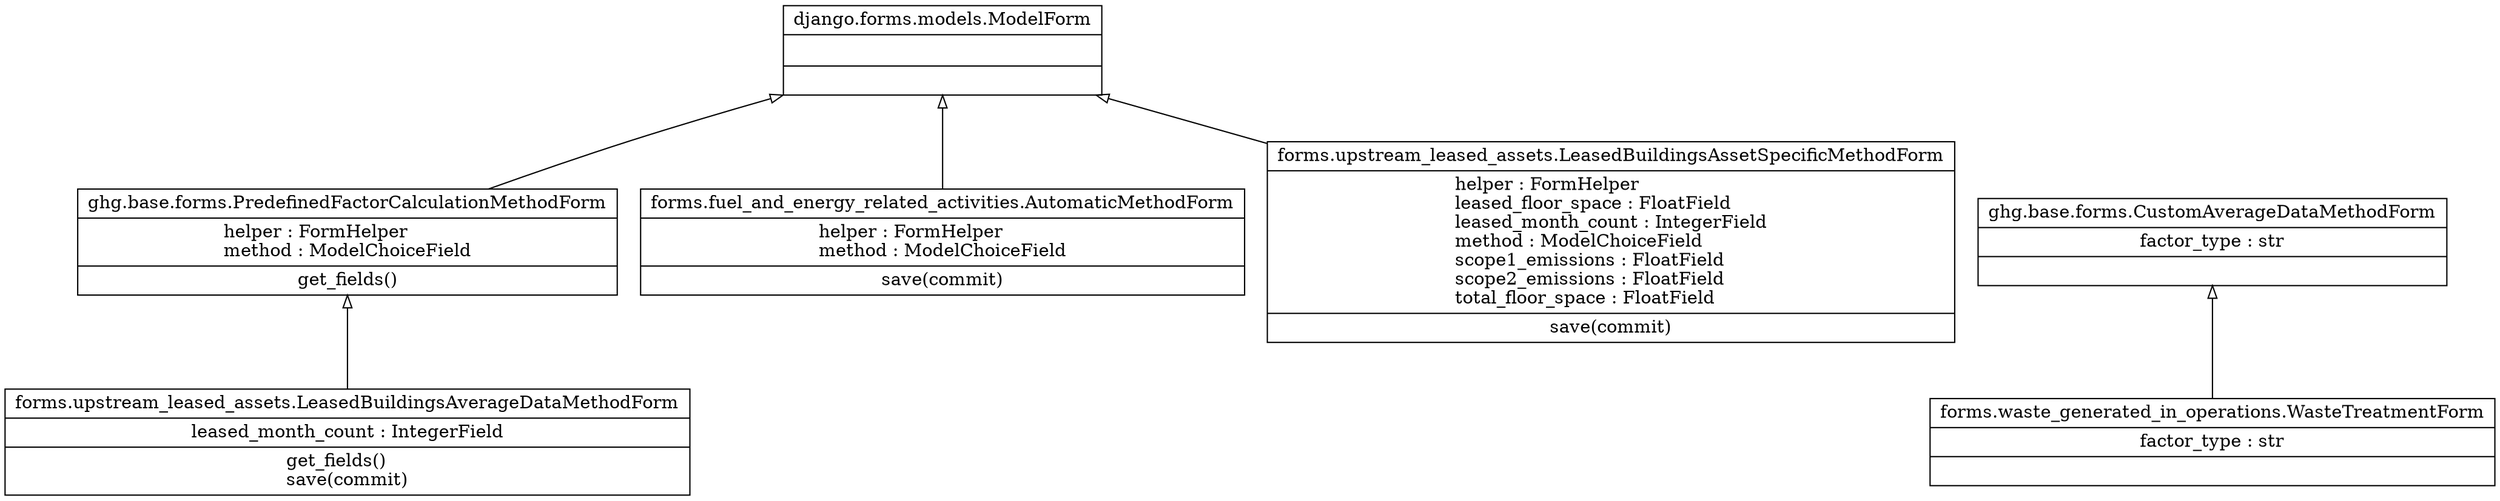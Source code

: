 digraph "classes" {
rankdir=BT
charset="utf-8"
"django.forms.models.ModelForm" [color="black", fontcolor="black", label=<{django.forms.models.ModelForm|<br ALIGN="LEFT"/>|}>, shape="record", style="solid"];
"ghg.base.forms.CustomAverageDataMethodForm" [color="black", fontcolor="black", label=<{ghg.base.forms.CustomAverageDataMethodForm|factor_type : str<br ALIGN="LEFT"/>|}>, shape="record", style="solid"];
"ghg.base.forms.PredefinedFactorCalculationMethodForm" [color="black", fontcolor="black", label=<{ghg.base.forms.PredefinedFactorCalculationMethodForm|helper : FormHelper<br ALIGN="LEFT"/>method : ModelChoiceField<br ALIGN="LEFT"/>|get_fields()<br ALIGN="LEFT"/>}>, shape="record", style="solid"];
"forms.fuel_and_energy_related_activities.AutomaticMethodForm" [color="black", fontcolor="black", label=<{forms.fuel_and_energy_related_activities.AutomaticMethodForm|helper : FormHelper<br ALIGN="LEFT"/>method : ModelChoiceField<br ALIGN="LEFT"/>|save(commit)<br ALIGN="LEFT"/>}>, shape="record", style="solid"];
"forms.upstream_leased_assets.LeasedBuildingsAssetSpecificMethodForm" [color="black", fontcolor="black", label=<{forms.upstream_leased_assets.LeasedBuildingsAssetSpecificMethodForm|helper : FormHelper<br ALIGN="LEFT"/>leased_floor_space : FloatField<br ALIGN="LEFT"/>leased_month_count : IntegerField<br ALIGN="LEFT"/>method : ModelChoiceField<br ALIGN="LEFT"/>scope1_emissions : FloatField<br ALIGN="LEFT"/>scope2_emissions : FloatField<br ALIGN="LEFT"/>total_floor_space : FloatField<br ALIGN="LEFT"/>|save(commit)<br ALIGN="LEFT"/>}>, shape="record", style="solid"];
"forms.upstream_leased_assets.LeasedBuildingsAverageDataMethodForm" [color="black", fontcolor="black", label=<{forms.upstream_leased_assets.LeasedBuildingsAverageDataMethodForm|leased_month_count : IntegerField<br ALIGN="LEFT"/>|get_fields()<br ALIGN="LEFT"/>save(commit)<br ALIGN="LEFT"/>}>, shape="record", style="solid"];
"forms.waste_generated_in_operations.WasteTreatmentForm" [color="black", fontcolor="black", label=<{forms.waste_generated_in_operations.WasteTreatmentForm|factor_type : str<br ALIGN="LEFT"/>|}>, shape="record", style="solid"];
"ghg.base.forms.PredefinedFactorCalculationMethodForm" -> "django.forms.models.ModelForm" [arrowhead="empty", arrowtail="none"];
"forms.fuel_and_energy_related_activities.AutomaticMethodForm" -> "django.forms.models.ModelForm" [arrowhead="empty", arrowtail="none"];
"forms.upstream_leased_assets.LeasedBuildingsAssetSpecificMethodForm" -> "django.forms.models.ModelForm" [arrowhead="empty", arrowtail="none"];
"forms.upstream_leased_assets.LeasedBuildingsAverageDataMethodForm" -> "ghg.base.forms.PredefinedFactorCalculationMethodForm" [arrowhead="empty", arrowtail="none"];
"forms.waste_generated_in_operations.WasteTreatmentForm" -> "ghg.base.forms.CustomAverageDataMethodForm" [arrowhead="empty", arrowtail="none"];
}
